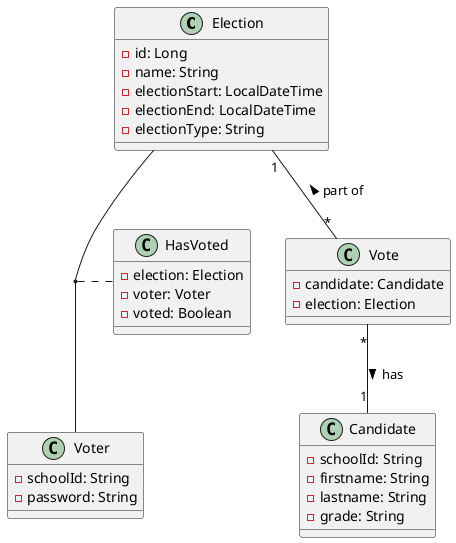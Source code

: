 @startuml

class Election {
    - id: Long
    - name: String
    - electionStart: LocalDateTime
    - electionEnd: LocalDateTime
    - electionType: String
}

class HasVoted {
    - election: Election
    - voter: Voter
    - voted: Boolean
}

class Vote {
    - candidate: Candidate
    - election: Election
}

class Voter {
    - schoolId: String
    - password: String
}

class Candidate {
   - schoolId: String
   - firstname: String
   - lastname: String
   - grade: String
}

Vote   "*"--"1" Candidate  : > has
(Election, Voter) .. HasVoted
Election "1"--"*" Vote : < part of

@enduml